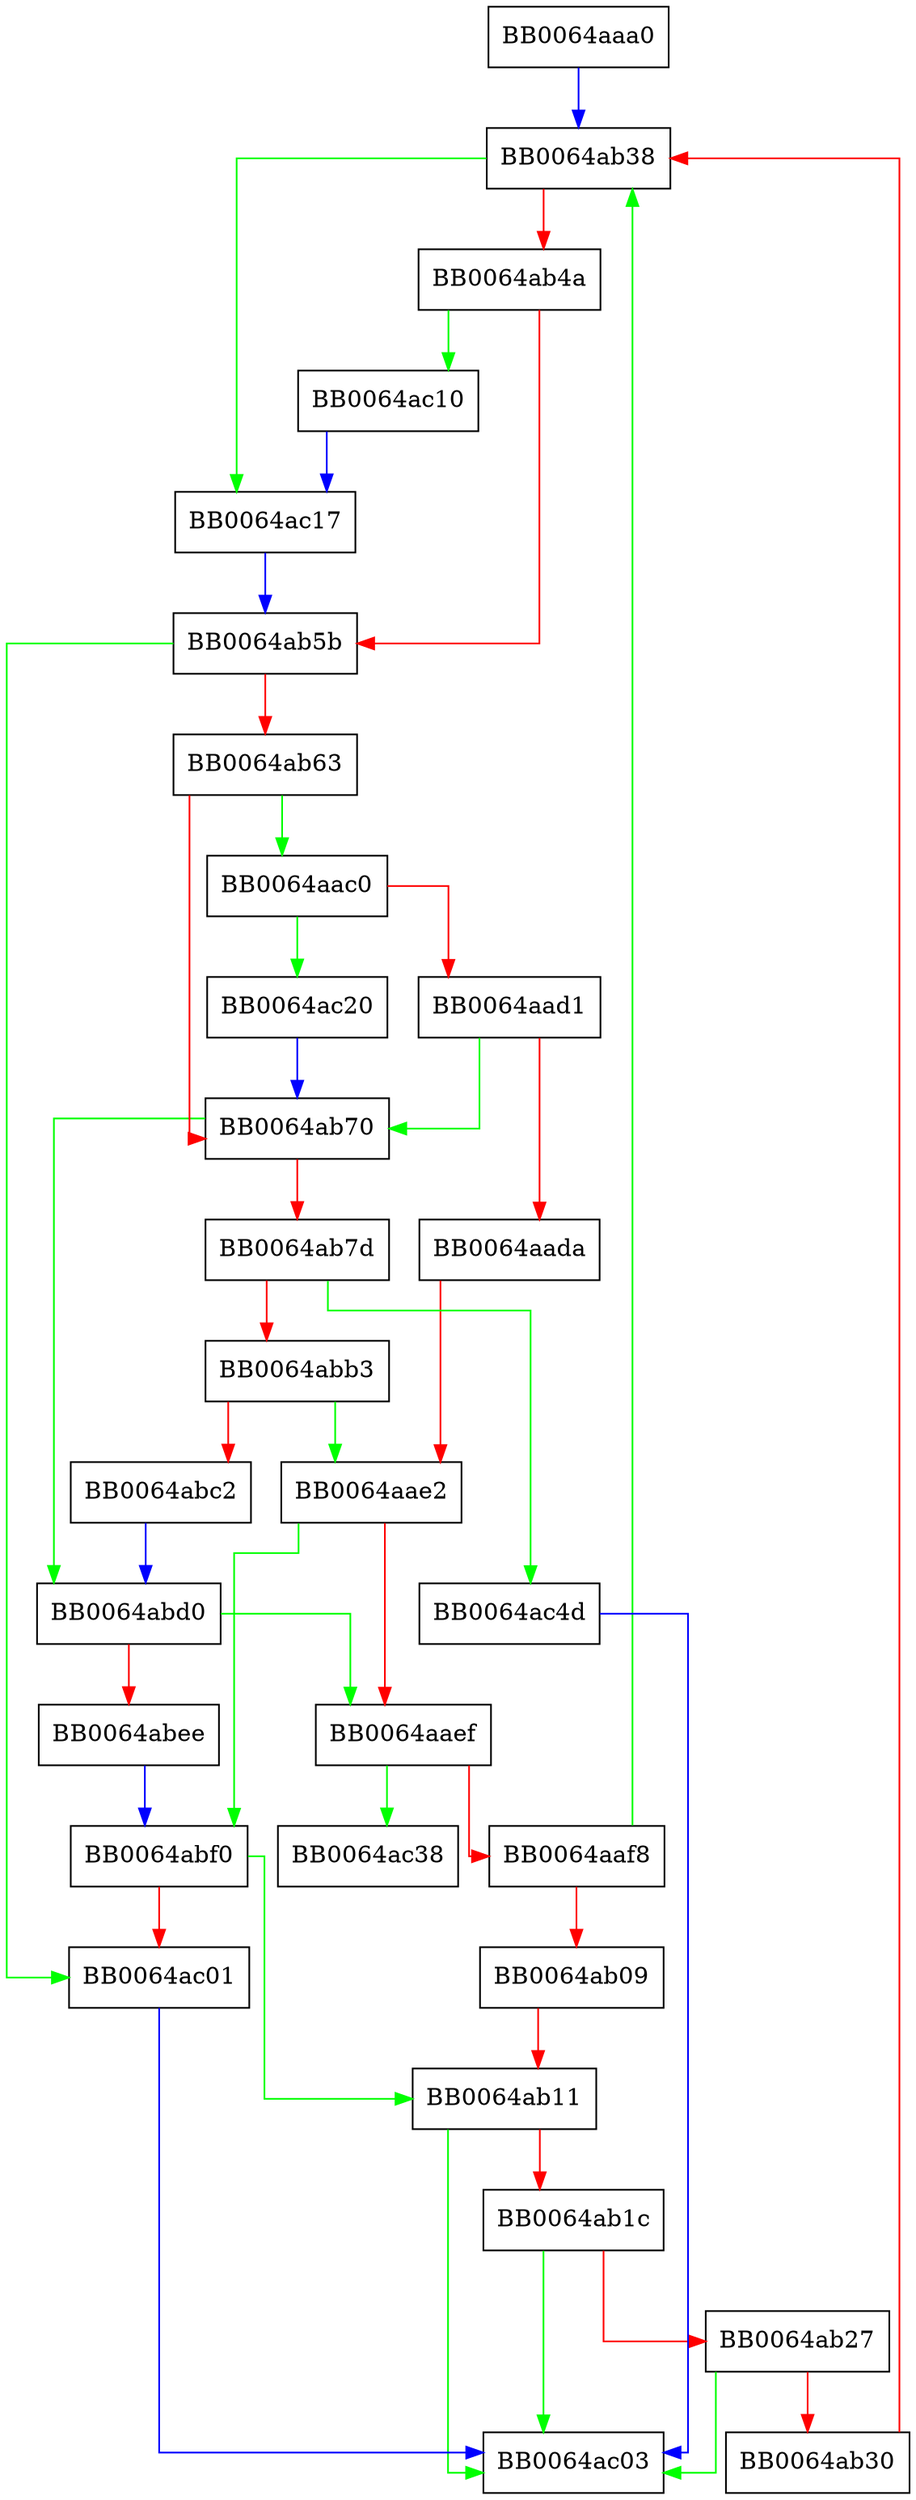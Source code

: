 digraph OSSL_STORE_load {
  node [shape="box"];
  graph [splines=ortho];
  BB0064aaa0 -> BB0064ab38 [color="blue"];
  BB0064aac0 -> BB0064ac20 [color="green"];
  BB0064aac0 -> BB0064aad1 [color="red"];
  BB0064aad1 -> BB0064ab70 [color="green"];
  BB0064aad1 -> BB0064aada [color="red"];
  BB0064aada -> BB0064aae2 [color="red"];
  BB0064aae2 -> BB0064abf0 [color="green"];
  BB0064aae2 -> BB0064aaef [color="red"];
  BB0064aaef -> BB0064ac38 [color="green"];
  BB0064aaef -> BB0064aaf8 [color="red"];
  BB0064aaf8 -> BB0064ab38 [color="green"];
  BB0064aaf8 -> BB0064ab09 [color="red"];
  BB0064ab09 -> BB0064ab11 [color="red"];
  BB0064ab11 -> BB0064ac03 [color="green"];
  BB0064ab11 -> BB0064ab1c [color="red"];
  BB0064ab1c -> BB0064ac03 [color="green"];
  BB0064ab1c -> BB0064ab27 [color="red"];
  BB0064ab27 -> BB0064ac03 [color="green"];
  BB0064ab27 -> BB0064ab30 [color="red"];
  BB0064ab30 -> BB0064ab38 [color="red"];
  BB0064ab38 -> BB0064ac17 [color="green"];
  BB0064ab38 -> BB0064ab4a [color="red"];
  BB0064ab4a -> BB0064ac10 [color="green"];
  BB0064ab4a -> BB0064ab5b [color="red"];
  BB0064ab5b -> BB0064ac01 [color="green"];
  BB0064ab5b -> BB0064ab63 [color="red"];
  BB0064ab63 -> BB0064aac0 [color="green"];
  BB0064ab63 -> BB0064ab70 [color="red"];
  BB0064ab70 -> BB0064abd0 [color="green"];
  BB0064ab70 -> BB0064ab7d [color="red"];
  BB0064ab7d -> BB0064ac4d [color="green"];
  BB0064ab7d -> BB0064abb3 [color="red"];
  BB0064abb3 -> BB0064aae2 [color="green"];
  BB0064abb3 -> BB0064abc2 [color="red"];
  BB0064abc2 -> BB0064abd0 [color="blue"];
  BB0064abd0 -> BB0064aaef [color="green"];
  BB0064abd0 -> BB0064abee [color="red"];
  BB0064abee -> BB0064abf0 [color="blue"];
  BB0064abf0 -> BB0064ab11 [color="green"];
  BB0064abf0 -> BB0064ac01 [color="red"];
  BB0064ac01 -> BB0064ac03 [color="blue"];
  BB0064ac10 -> BB0064ac17 [color="blue"];
  BB0064ac17 -> BB0064ab5b [color="blue"];
  BB0064ac20 -> BB0064ab70 [color="blue"];
  BB0064ac4d -> BB0064ac03 [color="blue"];
}